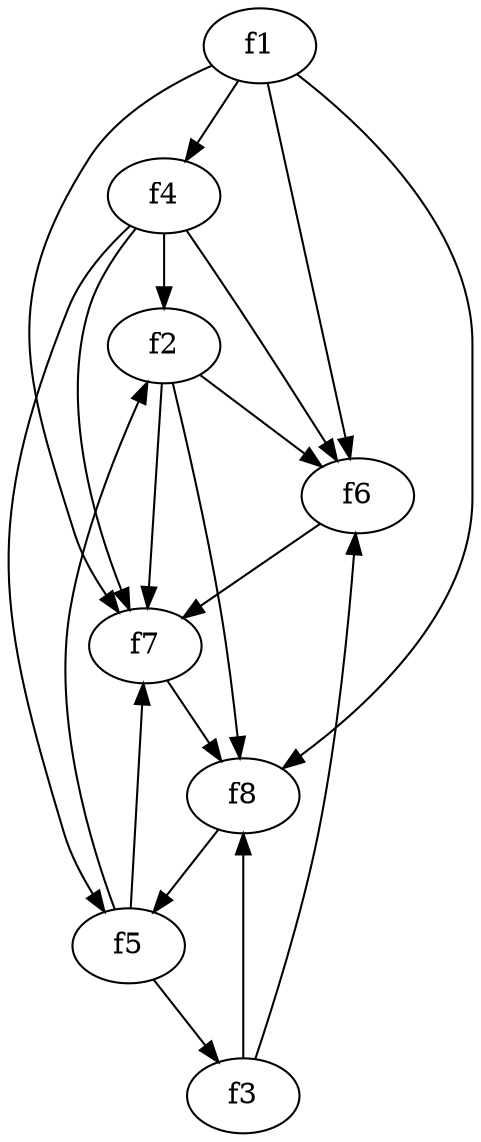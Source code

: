 strict digraph  {
f1;
f2;
f3;
f4;
f5;
f6;
f7;
f8;
f1 -> f4  [weight=2];
f1 -> f8  [weight=2];
f1 -> f6  [weight=2];
f1 -> f7  [weight=2];
f2 -> f6  [weight=2];
f2 -> f7  [weight=2];
f2 -> f8  [weight=2];
f3 -> f6  [weight=2];
f3 -> f8  [weight=2];
f4 -> f6  [weight=2];
f4 -> f2  [weight=2];
f4 -> f5  [weight=2];
f4 -> f7  [weight=2];
f5 -> f3  [weight=2];
f5 -> f7  [weight=2];
f5 -> f2  [weight=2];
f6 -> f7  [weight=2];
f7 -> f8  [weight=2];
f8 -> f5  [weight=2];
}
